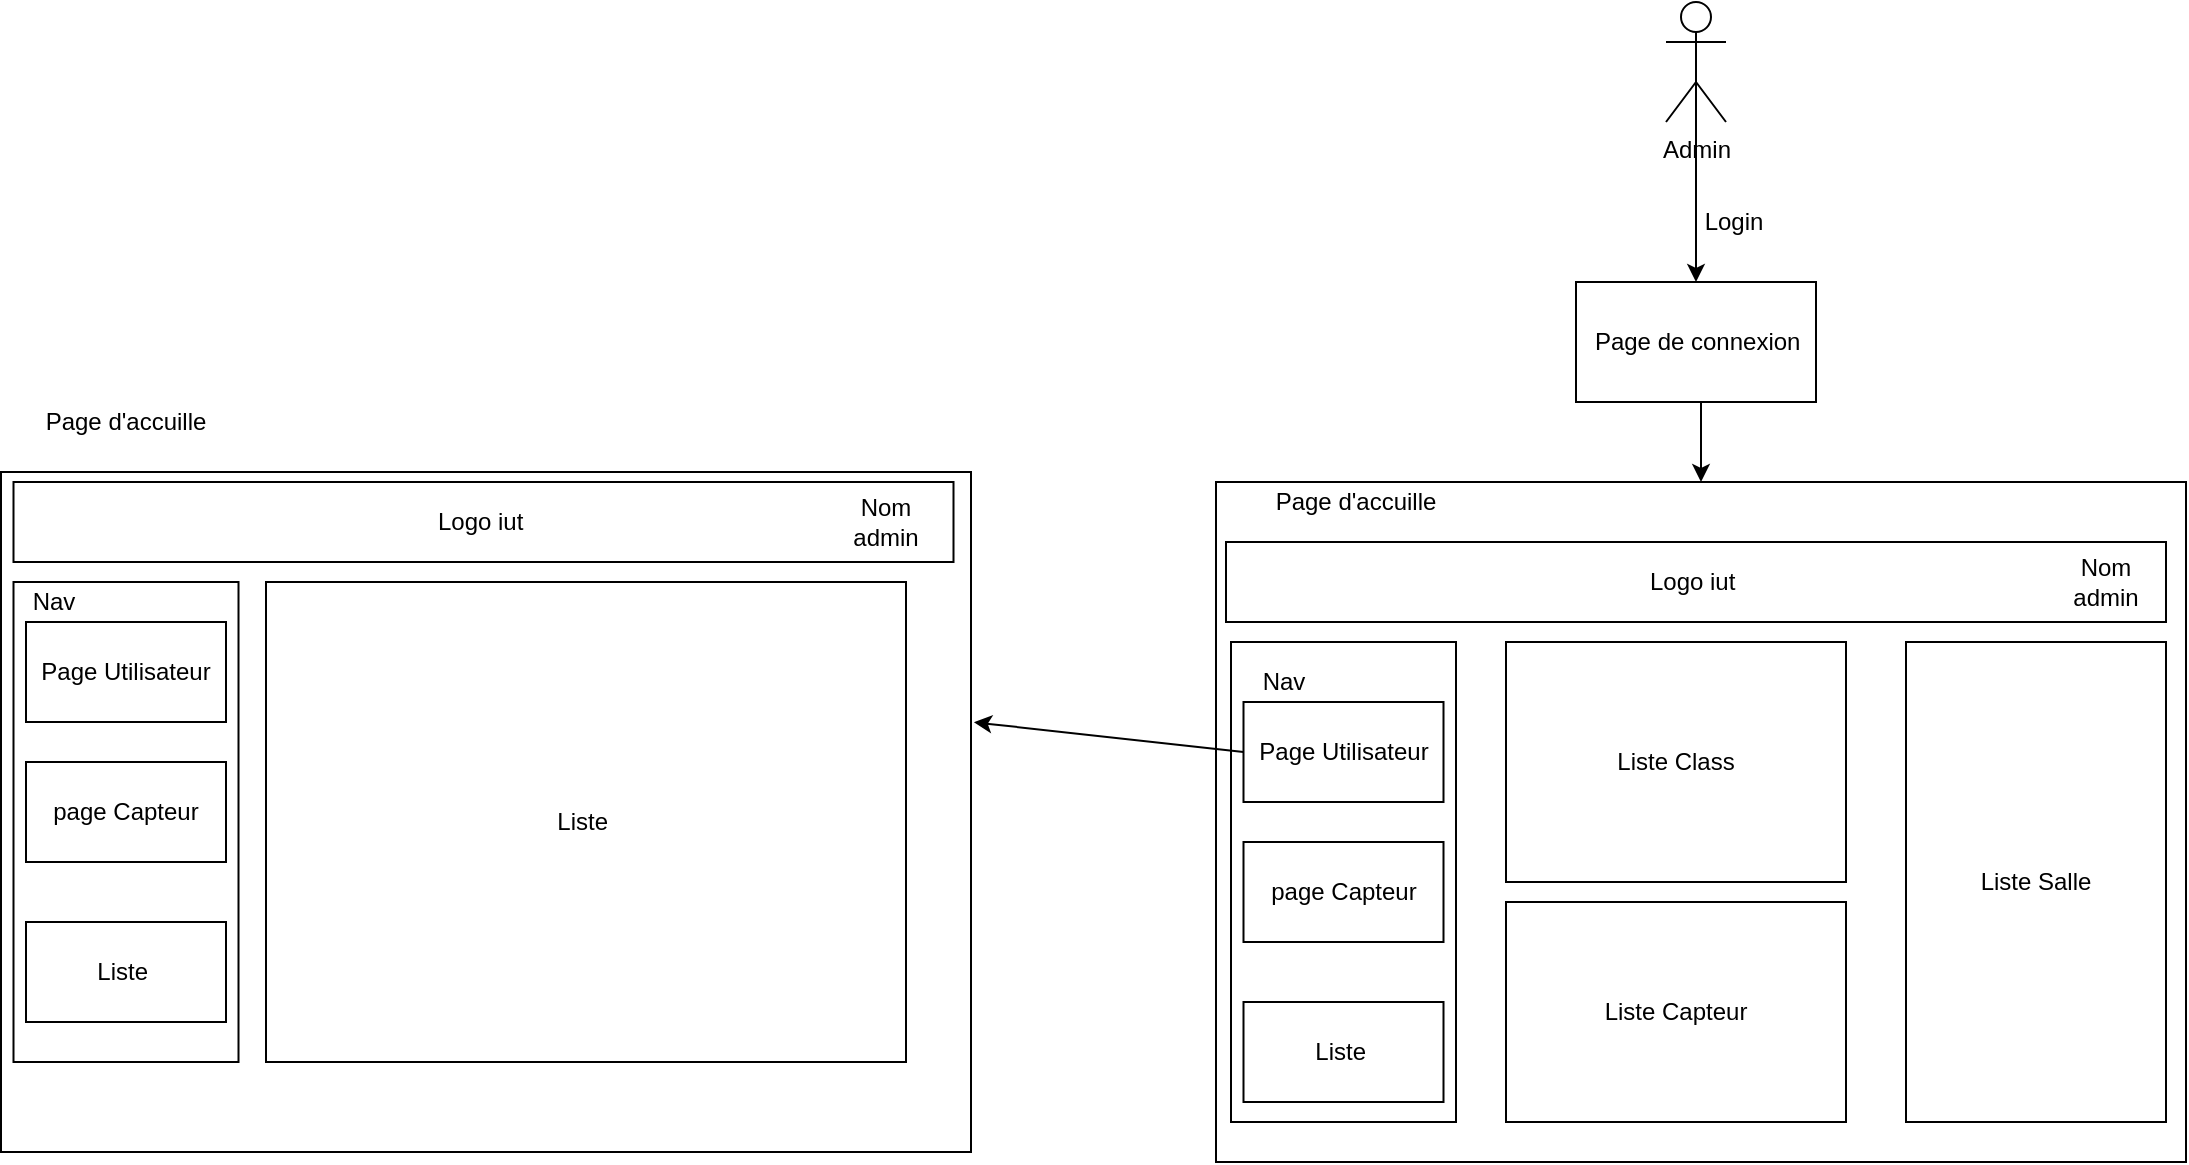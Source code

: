 <mxfile version="14.4.9" type="github" pages="2">
  <diagram id="ARH5aImlDJQzNbsXuoi2" name="Page-1">
    <mxGraphModel dx="2249" dy="794" grid="1" gridSize="10" guides="1" tooltips="1" connect="1" arrows="1" fold="1" page="1" pageScale="1" pageWidth="827" pageHeight="1169" math="0" shadow="0">
      <root>
        <mxCell id="0" />
        <mxCell id="1" parent="0" />
        <mxCell id="mvBOg-nYU6NL9uwTwKON-1" value="Admin" style="shape=umlActor;verticalLabelPosition=bottom;verticalAlign=top;html=1;outlineConnect=0;" vertex="1" parent="1">
          <mxGeometry x="380" y="20" width="30" height="60" as="geometry" />
        </mxCell>
        <mxCell id="mvBOg-nYU6NL9uwTwKON-2" value="" style="endArrow=classic;html=1;exitX=0.5;exitY=0.5;exitDx=0;exitDy=0;exitPerimeter=0;entryX=0.5;entryY=0;entryDx=0;entryDy=0;" edge="1" parent="1" source="mvBOg-nYU6NL9uwTwKON-1" target="mvBOg-nYU6NL9uwTwKON-3">
          <mxGeometry width="50" height="50" relative="1" as="geometry">
            <mxPoint x="390" y="430" as="sourcePoint" />
            <mxPoint x="395" y="160" as="targetPoint" />
          </mxGeometry>
        </mxCell>
        <mxCell id="mvBOg-nYU6NL9uwTwKON-3" value="" style="rounded=0;whiteSpace=wrap;html=1;" vertex="1" parent="1">
          <mxGeometry x="335" y="160" width="120" height="60" as="geometry" />
        </mxCell>
        <mxCell id="mvBOg-nYU6NL9uwTwKON-4" value="Page de connexion&amp;nbsp;" style="text;html=1;strokeColor=none;fillColor=none;align=center;verticalAlign=middle;whiteSpace=wrap;rounded=0;" vertex="1" parent="1">
          <mxGeometry x="335" y="160" width="125" height="60" as="geometry" />
        </mxCell>
        <mxCell id="mvBOg-nYU6NL9uwTwKON-5" value="Login" style="text;html=1;strokeColor=none;fillColor=none;align=center;verticalAlign=middle;whiteSpace=wrap;rounded=0;" vertex="1" parent="1">
          <mxGeometry x="394" y="120" width="40" height="20" as="geometry" />
        </mxCell>
        <mxCell id="mvBOg-nYU6NL9uwTwKON-6" value="" style="rounded=0;whiteSpace=wrap;html=1;" vertex="1" parent="1">
          <mxGeometry x="155" y="260" width="485" height="340" as="geometry" />
        </mxCell>
        <mxCell id="mvBOg-nYU6NL9uwTwKON-7" value="" style="endArrow=classic;html=1;exitX=0.5;exitY=1;exitDx=0;exitDy=0;entryX=0.5;entryY=0;entryDx=0;entryDy=0;" edge="1" parent="1" source="mvBOg-nYU6NL9uwTwKON-4" target="mvBOg-nYU6NL9uwTwKON-6">
          <mxGeometry width="50" height="50" relative="1" as="geometry">
            <mxPoint x="390" y="430" as="sourcePoint" />
            <mxPoint x="440" y="380" as="targetPoint" />
          </mxGeometry>
        </mxCell>
        <mxCell id="mvBOg-nYU6NL9uwTwKON-8" value="" style="rounded=0;whiteSpace=wrap;html=1;" vertex="1" parent="1">
          <mxGeometry x="162.5" y="340" width="112.5" height="240" as="geometry" />
        </mxCell>
        <mxCell id="mvBOg-nYU6NL9uwTwKON-9" value="Page d&#39;accuille" style="text;html=1;strokeColor=none;fillColor=none;align=center;verticalAlign=middle;whiteSpace=wrap;rounded=0;" vertex="1" parent="1">
          <mxGeometry x="180" y="260" width="90" height="20" as="geometry" />
        </mxCell>
        <mxCell id="mvBOg-nYU6NL9uwTwKON-10" value="Nav" style="text;html=1;strokeColor=none;fillColor=none;align=center;verticalAlign=middle;whiteSpace=wrap;rounded=0;" vertex="1" parent="1">
          <mxGeometry x="168.75" y="350" width="40" height="20" as="geometry" />
        </mxCell>
        <mxCell id="mvBOg-nYU6NL9uwTwKON-11" value="Page Utilisateur" style="rounded=0;whiteSpace=wrap;html=1;" vertex="1" parent="1">
          <mxGeometry x="168.75" y="370" width="100" height="50" as="geometry" />
        </mxCell>
        <mxCell id="mvBOg-nYU6NL9uwTwKON-12" value="page Capteur" style="rounded=0;whiteSpace=wrap;html=1;" vertex="1" parent="1">
          <mxGeometry x="168.75" y="440" width="100" height="50" as="geometry" />
        </mxCell>
        <mxCell id="mvBOg-nYU6NL9uwTwKON-13" value="Liste&amp;nbsp;" style="rounded=0;whiteSpace=wrap;html=1;" vertex="1" parent="1">
          <mxGeometry x="168.75" y="520" width="100" height="50" as="geometry" />
        </mxCell>
        <mxCell id="mvBOg-nYU6NL9uwTwKON-14" value="Liste Class" style="rounded=0;whiteSpace=wrap;html=1;" vertex="1" parent="1">
          <mxGeometry x="300" y="340" width="170" height="120" as="geometry" />
        </mxCell>
        <mxCell id="mvBOg-nYU6NL9uwTwKON-15" value="Liste Salle" style="rounded=0;whiteSpace=wrap;html=1;" vertex="1" parent="1">
          <mxGeometry x="500" y="340" width="130" height="240" as="geometry" />
        </mxCell>
        <mxCell id="mvBOg-nYU6NL9uwTwKON-16" value="Liste Capteur" style="rounded=0;whiteSpace=wrap;html=1;" vertex="1" parent="1">
          <mxGeometry x="300" y="470" width="170" height="110" as="geometry" />
        </mxCell>
        <mxCell id="mvBOg-nYU6NL9uwTwKON-18" value="Logo iut&amp;nbsp;" style="rounded=0;whiteSpace=wrap;html=1;" vertex="1" parent="1">
          <mxGeometry x="160" y="290" width="470" height="40" as="geometry" />
        </mxCell>
        <mxCell id="mvBOg-nYU6NL9uwTwKON-19" value="Nom admin" style="text;html=1;strokeColor=none;fillColor=none;align=center;verticalAlign=middle;whiteSpace=wrap;rounded=0;" vertex="1" parent="1">
          <mxGeometry x="580" y="300" width="40" height="20" as="geometry" />
        </mxCell>
        <mxCell id="mvBOg-nYU6NL9uwTwKON-20" value="" style="endArrow=classic;html=1;exitX=0;exitY=0.5;exitDx=0;exitDy=0;entryX=1.003;entryY=0.368;entryDx=0;entryDy=0;entryPerimeter=0;" edge="1" parent="1" source="mvBOg-nYU6NL9uwTwKON-11" target="mvBOg-nYU6NL9uwTwKON-21">
          <mxGeometry width="50" height="50" relative="1" as="geometry">
            <mxPoint x="390" y="520" as="sourcePoint" />
            <mxPoint x="30" y="390" as="targetPoint" />
          </mxGeometry>
        </mxCell>
        <mxCell id="mvBOg-nYU6NL9uwTwKON-21" value="" style="rounded=0;whiteSpace=wrap;html=1;" vertex="1" parent="1">
          <mxGeometry x="-452.5" y="255" width="485" height="340" as="geometry" />
        </mxCell>
        <mxCell id="mvBOg-nYU6NL9uwTwKON-22" value="" style="rounded=0;whiteSpace=wrap;html=1;" vertex="1" parent="1">
          <mxGeometry x="-446.25" y="310" width="112.5" height="240" as="geometry" />
        </mxCell>
        <mxCell id="mvBOg-nYU6NL9uwTwKON-23" value="Page d&#39;accuille" style="text;html=1;strokeColor=none;fillColor=none;align=center;verticalAlign=middle;whiteSpace=wrap;rounded=0;" vertex="1" parent="1">
          <mxGeometry x="-435" y="220" width="90" height="20" as="geometry" />
        </mxCell>
        <mxCell id="mvBOg-nYU6NL9uwTwKON-24" value="Nav" style="text;html=1;strokeColor=none;fillColor=none;align=center;verticalAlign=middle;whiteSpace=wrap;rounded=0;" vertex="1" parent="1">
          <mxGeometry x="-446.25" y="310" width="40" height="20" as="geometry" />
        </mxCell>
        <mxCell id="mvBOg-nYU6NL9uwTwKON-25" value="Page Utilisateur" style="rounded=0;whiteSpace=wrap;html=1;" vertex="1" parent="1">
          <mxGeometry x="-440" y="330" width="100" height="50" as="geometry" />
        </mxCell>
        <mxCell id="mvBOg-nYU6NL9uwTwKON-26" value="page Capteur" style="rounded=0;whiteSpace=wrap;html=1;" vertex="1" parent="1">
          <mxGeometry x="-440" y="400" width="100" height="50" as="geometry" />
        </mxCell>
        <mxCell id="mvBOg-nYU6NL9uwTwKON-27" value="Liste&amp;nbsp;" style="rounded=0;whiteSpace=wrap;html=1;" vertex="1" parent="1">
          <mxGeometry x="-440" y="480" width="100" height="50" as="geometry" />
        </mxCell>
        <mxCell id="mvBOg-nYU6NL9uwTwKON-28" value="Liste&amp;nbsp;" style="rounded=0;whiteSpace=wrap;html=1;" vertex="1" parent="1">
          <mxGeometry x="-320" y="310" width="320" height="240" as="geometry" />
        </mxCell>
        <mxCell id="mvBOg-nYU6NL9uwTwKON-31" value="Logo iut&amp;nbsp;" style="rounded=0;whiteSpace=wrap;html=1;" vertex="1" parent="1">
          <mxGeometry x="-446.25" y="260" width="470" height="40" as="geometry" />
        </mxCell>
        <mxCell id="mvBOg-nYU6NL9uwTwKON-32" value="Nom admin" style="text;html=1;strokeColor=none;fillColor=none;align=center;verticalAlign=middle;whiteSpace=wrap;rounded=0;" vertex="1" parent="1">
          <mxGeometry x="-30" y="270" width="40" height="20" as="geometry" />
        </mxCell>
      </root>
    </mxGraphModel>
  </diagram>
  <diagram id="yjz1uDXx_yGdPpsBm2Sv" name="Page-2">
    <mxGraphModel dx="1422" dy="794" grid="1" gridSize="10" guides="1" tooltips="1" connect="1" arrows="1" fold="1" page="1" pageScale="1" pageWidth="827" pageHeight="1169" math="0" shadow="0">
      <root>
        <mxCell id="MWNg60viDez2qhtSHrZ1-0" />
        <mxCell id="MWNg60viDez2qhtSHrZ1-1" parent="MWNg60viDez2qhtSHrZ1-0" />
      </root>
    </mxGraphModel>
  </diagram>
</mxfile>
